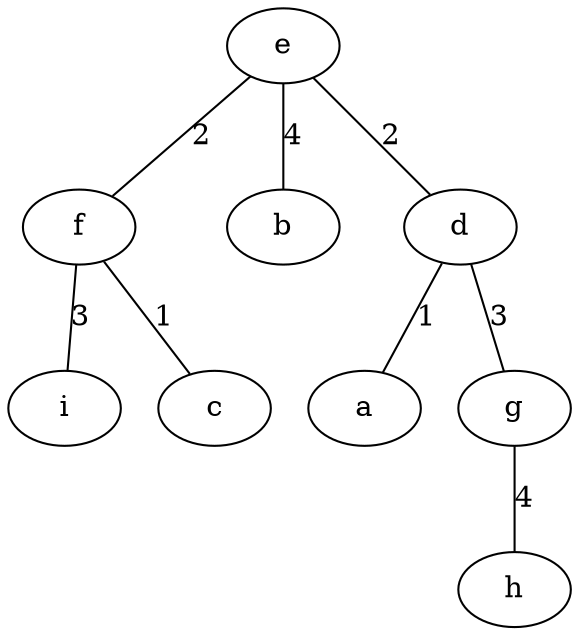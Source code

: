 strict graph "" {
	e -- f	[label=2,
		weight=2];
	e -- b	[label=4,
		weight=4];
	e -- d	[label=2,
		weight=2];
	f -- i	[label=3,
		weight=3];
	f -- c	[label=1,
		weight=1];
	d -- a	[label=1,
		weight=1];
	d -- g	[label=3,
		weight=3];
	g -- h	[label=4,
		weight=4];
}
